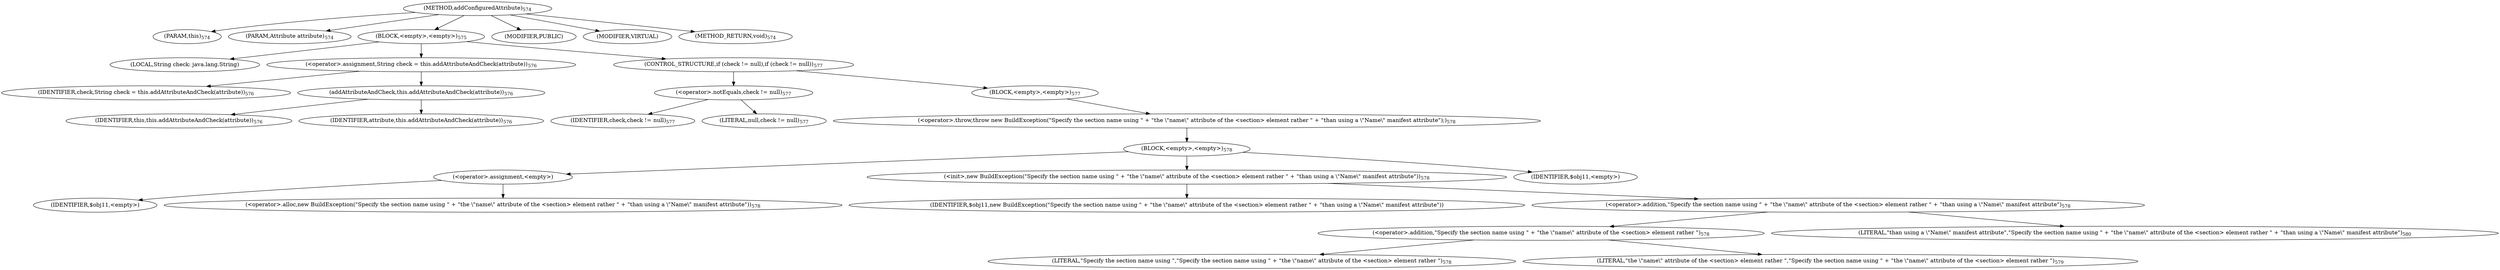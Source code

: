 digraph "addConfiguredAttribute" {  
"1113" [label = <(METHOD,addConfiguredAttribute)<SUB>574</SUB>> ]
"68" [label = <(PARAM,this)<SUB>574</SUB>> ]
"1114" [label = <(PARAM,Attribute attribute)<SUB>574</SUB>> ]
"1115" [label = <(BLOCK,&lt;empty&gt;,&lt;empty&gt;)<SUB>575</SUB>> ]
"1116" [label = <(LOCAL,String check: java.lang.String)> ]
"1117" [label = <(&lt;operator&gt;.assignment,String check = this.addAttributeAndCheck(attribute))<SUB>576</SUB>> ]
"1118" [label = <(IDENTIFIER,check,String check = this.addAttributeAndCheck(attribute))<SUB>576</SUB>> ]
"1119" [label = <(addAttributeAndCheck,this.addAttributeAndCheck(attribute))<SUB>576</SUB>> ]
"67" [label = <(IDENTIFIER,this,this.addAttributeAndCheck(attribute))<SUB>576</SUB>> ]
"1120" [label = <(IDENTIFIER,attribute,this.addAttributeAndCheck(attribute))<SUB>576</SUB>> ]
"1121" [label = <(CONTROL_STRUCTURE,if (check != null),if (check != null))<SUB>577</SUB>> ]
"1122" [label = <(&lt;operator&gt;.notEquals,check != null)<SUB>577</SUB>> ]
"1123" [label = <(IDENTIFIER,check,check != null)<SUB>577</SUB>> ]
"1124" [label = <(LITERAL,null,check != null)<SUB>577</SUB>> ]
"1125" [label = <(BLOCK,&lt;empty&gt;,&lt;empty&gt;)<SUB>577</SUB>> ]
"1126" [label = <(&lt;operator&gt;.throw,throw new BuildException(&quot;Specify the section name using &quot; + &quot;the \&quot;name\&quot; attribute of the &lt;section&gt; element rather &quot; + &quot;than using a \&quot;Name\&quot; manifest attribute&quot;);)<SUB>578</SUB>> ]
"1127" [label = <(BLOCK,&lt;empty&gt;,&lt;empty&gt;)<SUB>578</SUB>> ]
"1128" [label = <(&lt;operator&gt;.assignment,&lt;empty&gt;)> ]
"1129" [label = <(IDENTIFIER,$obj11,&lt;empty&gt;)> ]
"1130" [label = <(&lt;operator&gt;.alloc,new BuildException(&quot;Specify the section name using &quot; + &quot;the \&quot;name\&quot; attribute of the &lt;section&gt; element rather &quot; + &quot;than using a \&quot;Name\&quot; manifest attribute&quot;))<SUB>578</SUB>> ]
"1131" [label = <(&lt;init&gt;,new BuildException(&quot;Specify the section name using &quot; + &quot;the \&quot;name\&quot; attribute of the &lt;section&gt; element rather &quot; + &quot;than using a \&quot;Name\&quot; manifest attribute&quot;))<SUB>578</SUB>> ]
"1132" [label = <(IDENTIFIER,$obj11,new BuildException(&quot;Specify the section name using &quot; + &quot;the \&quot;name\&quot; attribute of the &lt;section&gt; element rather &quot; + &quot;than using a \&quot;Name\&quot; manifest attribute&quot;))> ]
"1133" [label = <(&lt;operator&gt;.addition,&quot;Specify the section name using &quot; + &quot;the \&quot;name\&quot; attribute of the &lt;section&gt; element rather &quot; + &quot;than using a \&quot;Name\&quot; manifest attribute&quot;)<SUB>578</SUB>> ]
"1134" [label = <(&lt;operator&gt;.addition,&quot;Specify the section name using &quot; + &quot;the \&quot;name\&quot; attribute of the &lt;section&gt; element rather &quot;)<SUB>578</SUB>> ]
"1135" [label = <(LITERAL,&quot;Specify the section name using &quot;,&quot;Specify the section name using &quot; + &quot;the \&quot;name\&quot; attribute of the &lt;section&gt; element rather &quot;)<SUB>578</SUB>> ]
"1136" [label = <(LITERAL,&quot;the \&quot;name\&quot; attribute of the &lt;section&gt; element rather &quot;,&quot;Specify the section name using &quot; + &quot;the \&quot;name\&quot; attribute of the &lt;section&gt; element rather &quot;)<SUB>579</SUB>> ]
"1137" [label = <(LITERAL,&quot;than using a \&quot;Name\&quot; manifest attribute&quot;,&quot;Specify the section name using &quot; + &quot;the \&quot;name\&quot; attribute of the &lt;section&gt; element rather &quot; + &quot;than using a \&quot;Name\&quot; manifest attribute&quot;)<SUB>580</SUB>> ]
"1138" [label = <(IDENTIFIER,$obj11,&lt;empty&gt;)> ]
"1139" [label = <(MODIFIER,PUBLIC)> ]
"1140" [label = <(MODIFIER,VIRTUAL)> ]
"1141" [label = <(METHOD_RETURN,void)<SUB>574</SUB>> ]
  "1113" -> "68" 
  "1113" -> "1114" 
  "1113" -> "1115" 
  "1113" -> "1139" 
  "1113" -> "1140" 
  "1113" -> "1141" 
  "1115" -> "1116" 
  "1115" -> "1117" 
  "1115" -> "1121" 
  "1117" -> "1118" 
  "1117" -> "1119" 
  "1119" -> "67" 
  "1119" -> "1120" 
  "1121" -> "1122" 
  "1121" -> "1125" 
  "1122" -> "1123" 
  "1122" -> "1124" 
  "1125" -> "1126" 
  "1126" -> "1127" 
  "1127" -> "1128" 
  "1127" -> "1131" 
  "1127" -> "1138" 
  "1128" -> "1129" 
  "1128" -> "1130" 
  "1131" -> "1132" 
  "1131" -> "1133" 
  "1133" -> "1134" 
  "1133" -> "1137" 
  "1134" -> "1135" 
  "1134" -> "1136" 
}
